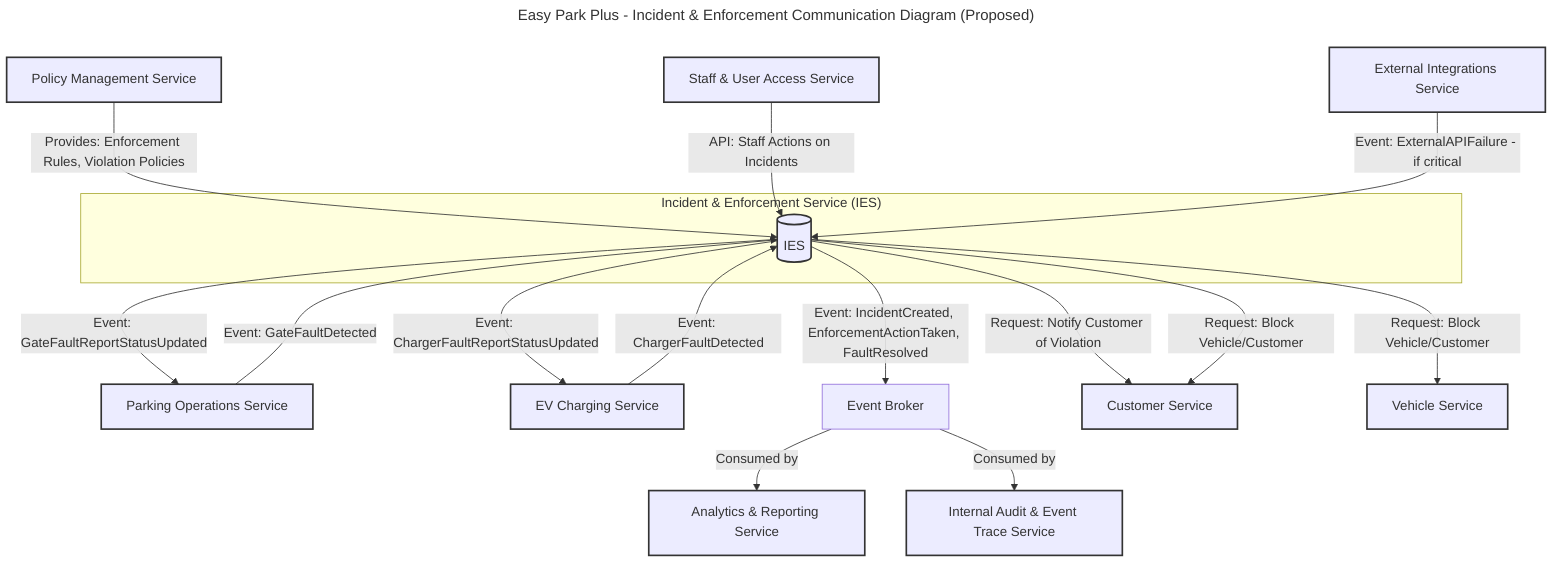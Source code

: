 ---
title: Easy Park Plus - Incident & Enforcement Communication Diagram (Proposed)
---

graph TD
    subgraph "Incident & Enforcement Service (IES)"
        IES[(IES)]
    end

    %% Data & Events Consumed by IES
    POS[Parking Operations Service] -->|Event: GateFaultDetected| IES
    EVCS[EV Charging Service] -->|Event: ChargerFaultDetected| IES
    PMS[Policy Management Service] -->|Provides: Enforcement Rules, Violation Policies| IES
    SUS[Staff & User Access Service] -->|API: Staff Actions on Incidents| IES
    EIS[External Integrations Service] -->|Event: ExternalAPIFailure - if critical| IES

    %% Services Called & Events Published by IES
    IES -->|Event: GateFaultReportStatusUpdated| POS
    IES -->|Event: ChargerFaultReportStatusUpdated| EVCS
    IES -->|Event: IncidentCreated, EnforcementActionTaken, FaultResolved| EventBroker[Event Broker]
    IES -->|Request: Notify Customer of Violation| CS[Customer Service]
    IES -->|Request: Block Vehicle/Customer| VS[Vehicle Service]
    IES -->|Request: Block Vehicle/Customer| CS

    %% General Event Publishing by IES
    EventBroker -->|Consumed by| ARS[Analytics & Reporting Service]
    EventBroker -->|Consumed by| IAETS[Internal Audit & Event Trace Service]

    classDef service fill:#lightyellow,stroke:#333,stroke-width:2px;
    class IES,POS,EVCS,PMS,SUS,EIS,CS,VS,ARS,IAETS service;
    class EventBroker fill:#lightblue,stroke:#333,stroke-width:2px;